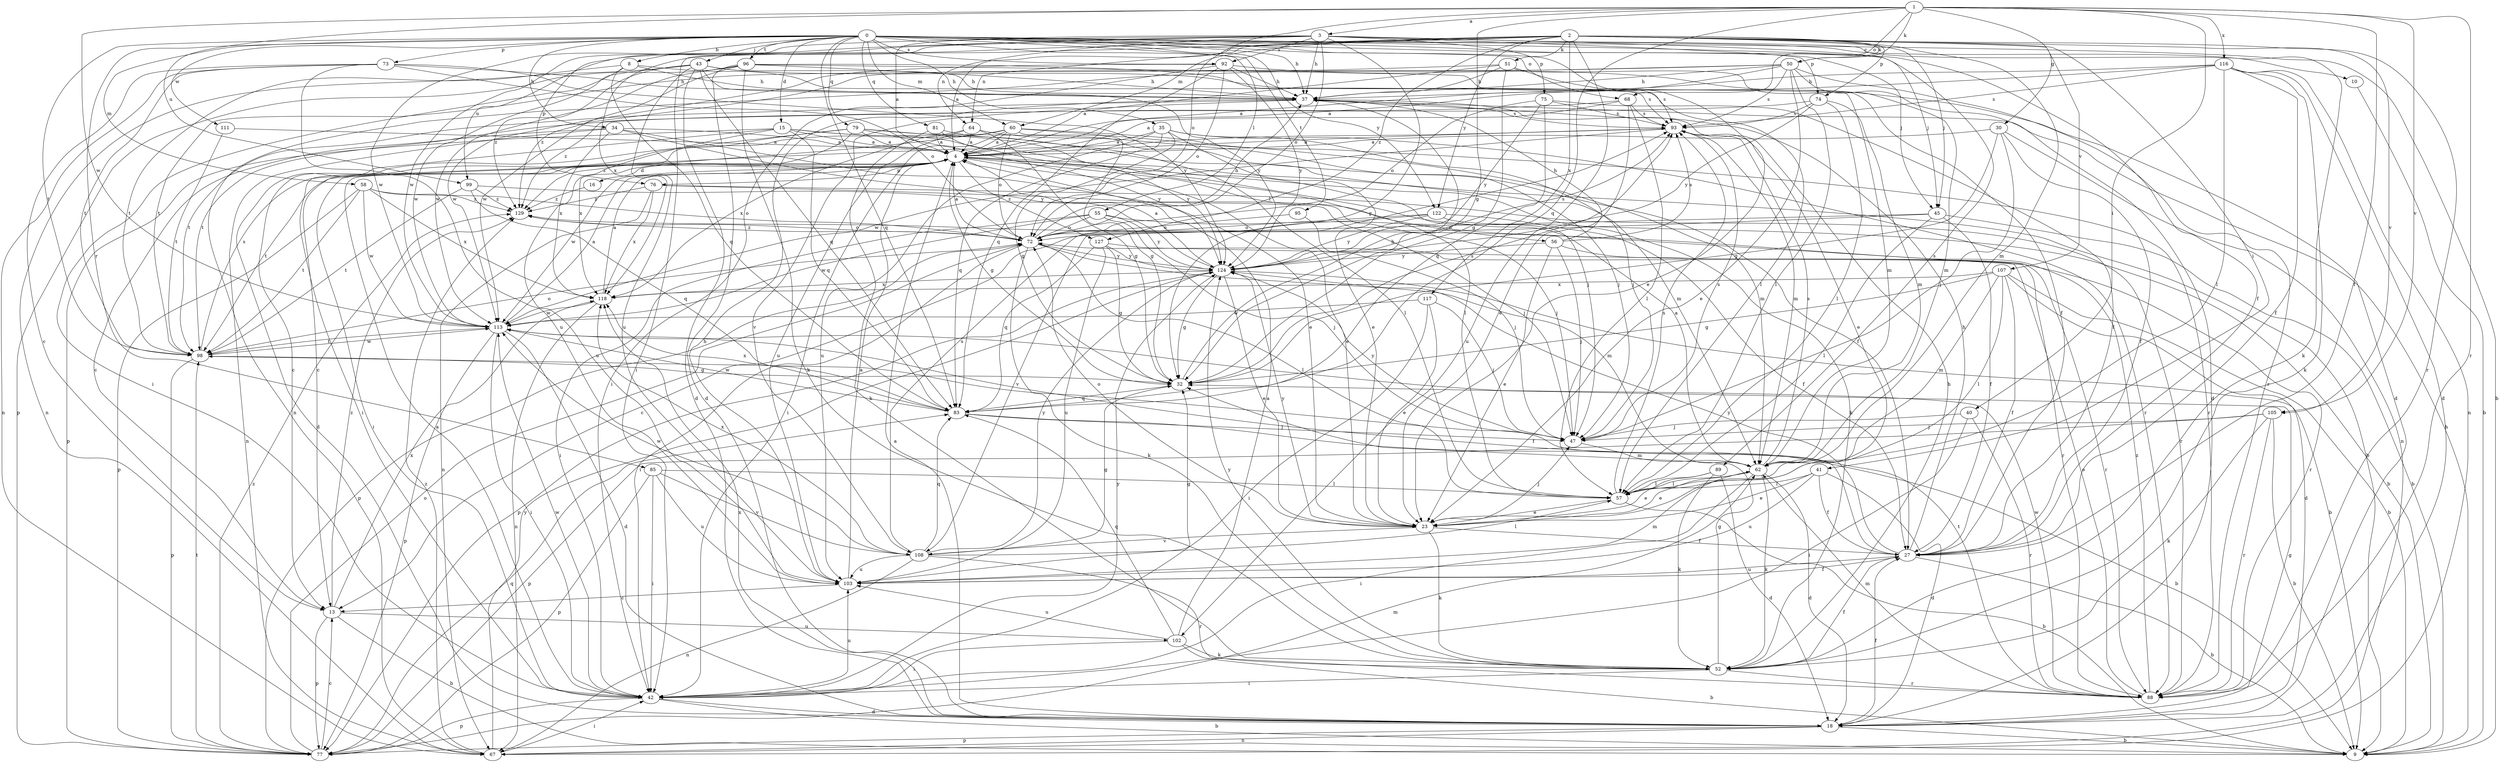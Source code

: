 strict digraph  {
0;
1;
2;
3;
4;
8;
9;
10;
13;
15;
16;
18;
23;
27;
30;
32;
34;
35;
37;
40;
41;
42;
43;
45;
47;
50;
51;
52;
55;
56;
57;
58;
60;
62;
64;
67;
68;
72;
73;
74;
75;
76;
77;
79;
81;
83;
85;
88;
89;
92;
93;
95;
96;
98;
99;
102;
103;
105;
107;
108;
111;
113;
116;
117;
118;
122;
124;
127;
129;
0 -> 8  [label=b];
0 -> 9  [label=b];
0 -> 10  [label=c];
0 -> 15  [label=d];
0 -> 23  [label=e];
0 -> 27  [label=f];
0 -> 34  [label=h];
0 -> 35  [label=h];
0 -> 37  [label=h];
0 -> 43  [label=j];
0 -> 45  [label=j];
0 -> 55  [label=l];
0 -> 58  [label=m];
0 -> 60  [label=m];
0 -> 68  [label=o];
0 -> 73  [label=p];
0 -> 79  [label=q];
0 -> 81  [label=q];
0 -> 83  [label=q];
0 -> 85  [label=r];
0 -> 89  [label=s];
0 -> 92  [label=s];
0 -> 95  [label=t];
0 -> 96  [label=t];
0 -> 98  [label=t];
0 -> 111  [label=w];
0 -> 122  [label=y];
1 -> 3  [label=a];
1 -> 27  [label=f];
1 -> 30  [label=g];
1 -> 32  [label=g];
1 -> 40  [label=i];
1 -> 50  [label=k];
1 -> 68  [label=o];
1 -> 72  [label=o];
1 -> 83  [label=q];
1 -> 88  [label=r];
1 -> 99  [label=u];
1 -> 105  [label=v];
1 -> 113  [label=w];
1 -> 116  [label=x];
2 -> 4  [label=a];
2 -> 41  [label=i];
2 -> 45  [label=j];
2 -> 50  [label=k];
2 -> 51  [label=k];
2 -> 60  [label=m];
2 -> 62  [label=m];
2 -> 64  [label=n];
2 -> 74  [label=p];
2 -> 88  [label=r];
2 -> 99  [label=u];
2 -> 102  [label=u];
2 -> 105  [label=v];
2 -> 107  [label=v];
2 -> 113  [label=w];
2 -> 117  [label=x];
2 -> 118  [label=x];
2 -> 122  [label=y];
2 -> 127  [label=z];
3 -> 4  [label=a];
3 -> 32  [label=g];
3 -> 37  [label=h];
3 -> 42  [label=i];
3 -> 45  [label=j];
3 -> 52  [label=k];
3 -> 64  [label=n];
3 -> 72  [label=o];
3 -> 74  [label=p];
3 -> 75  [label=p];
3 -> 76  [label=p];
3 -> 92  [label=s];
3 -> 113  [label=w];
4 -> 9  [label=b];
4 -> 16  [label=d];
4 -> 23  [label=e];
4 -> 32  [label=g];
4 -> 42  [label=i];
4 -> 52  [label=k];
4 -> 56  [label=l];
4 -> 76  [label=p];
4 -> 98  [label=t];
4 -> 113  [label=w];
4 -> 127  [label=z];
8 -> 37  [label=h];
8 -> 42  [label=i];
8 -> 57  [label=l];
8 -> 83  [label=q];
8 -> 98  [label=t];
9 -> 37  [label=h];
10 -> 9  [label=b];
13 -> 9  [label=b];
13 -> 77  [label=p];
13 -> 102  [label=u];
13 -> 118  [label=x];
13 -> 129  [label=z];
15 -> 4  [label=a];
15 -> 18  [label=d];
15 -> 47  [label=j];
15 -> 57  [label=l];
15 -> 77  [label=p];
15 -> 83  [label=q];
15 -> 103  [label=u];
16 -> 129  [label=z];
18 -> 4  [label=a];
18 -> 9  [label=b];
18 -> 27  [label=f];
18 -> 32  [label=g];
18 -> 67  [label=n];
18 -> 77  [label=p];
18 -> 118  [label=x];
23 -> 27  [label=f];
23 -> 47  [label=j];
23 -> 52  [label=k];
23 -> 72  [label=o];
23 -> 108  [label=v];
23 -> 124  [label=y];
27 -> 9  [label=b];
27 -> 37  [label=h];
27 -> 103  [label=u];
27 -> 124  [label=y];
30 -> 4  [label=a];
30 -> 27  [label=f];
30 -> 32  [label=g];
30 -> 47  [label=j];
30 -> 67  [label=n];
32 -> 37  [label=h];
32 -> 83  [label=q];
32 -> 93  [label=s];
34 -> 4  [label=a];
34 -> 13  [label=c];
34 -> 23  [label=e];
34 -> 67  [label=n];
34 -> 118  [label=x];
34 -> 124  [label=y];
35 -> 4  [label=a];
35 -> 23  [label=e];
35 -> 32  [label=g];
35 -> 47  [label=j];
35 -> 83  [label=q];
35 -> 88  [label=r];
35 -> 103  [label=u];
37 -> 93  [label=s];
37 -> 98  [label=t];
37 -> 108  [label=v];
40 -> 42  [label=i];
40 -> 47  [label=j];
40 -> 88  [label=r];
41 -> 18  [label=d];
41 -> 23  [label=e];
41 -> 27  [label=f];
41 -> 57  [label=l];
41 -> 103  [label=u];
42 -> 4  [label=a];
42 -> 9  [label=b];
42 -> 18  [label=d];
42 -> 77  [label=p];
42 -> 103  [label=u];
42 -> 113  [label=w];
42 -> 124  [label=y];
43 -> 18  [label=d];
43 -> 37  [label=h];
43 -> 62  [label=m];
43 -> 67  [label=n];
43 -> 83  [label=q];
43 -> 103  [label=u];
43 -> 113  [label=w];
43 -> 124  [label=y];
43 -> 129  [label=z];
45 -> 9  [label=b];
45 -> 27  [label=f];
45 -> 57  [label=l];
45 -> 72  [label=o];
45 -> 108  [label=v];
47 -> 62  [label=m];
47 -> 93  [label=s];
47 -> 124  [label=y];
50 -> 4  [label=a];
50 -> 18  [label=d];
50 -> 23  [label=e];
50 -> 37  [label=h];
50 -> 57  [label=l];
50 -> 67  [label=n];
50 -> 88  [label=r];
50 -> 93  [label=s];
50 -> 98  [label=t];
51 -> 4  [label=a];
51 -> 32  [label=g];
51 -> 37  [label=h];
51 -> 62  [label=m];
51 -> 93  [label=s];
51 -> 113  [label=w];
52 -> 27  [label=f];
52 -> 32  [label=g];
52 -> 37  [label=h];
52 -> 42  [label=i];
52 -> 88  [label=r];
52 -> 124  [label=y];
55 -> 42  [label=i];
55 -> 47  [label=j];
55 -> 72  [label=o];
55 -> 88  [label=r];
55 -> 113  [label=w];
55 -> 124  [label=y];
56 -> 23  [label=e];
56 -> 37  [label=h];
56 -> 47  [label=j];
56 -> 88  [label=r];
56 -> 93  [label=s];
56 -> 124  [label=y];
57 -> 9  [label=b];
57 -> 23  [label=e];
57 -> 93  [label=s];
58 -> 72  [label=o];
58 -> 77  [label=p];
58 -> 98  [label=t];
58 -> 113  [label=w];
58 -> 118  [label=x];
58 -> 129  [label=z];
60 -> 4  [label=a];
60 -> 13  [label=c];
60 -> 32  [label=g];
60 -> 42  [label=i];
60 -> 62  [label=m];
60 -> 72  [label=o];
60 -> 88  [label=r];
60 -> 129  [label=z];
62 -> 4  [label=a];
62 -> 18  [label=d];
62 -> 23  [label=e];
62 -> 42  [label=i];
62 -> 52  [label=k];
62 -> 57  [label=l];
62 -> 93  [label=s];
64 -> 4  [label=a];
64 -> 32  [label=g];
64 -> 47  [label=j];
64 -> 103  [label=u];
64 -> 118  [label=x];
67 -> 42  [label=i];
67 -> 124  [label=y];
67 -> 129  [label=z];
68 -> 4  [label=a];
68 -> 23  [label=e];
68 -> 57  [label=l];
68 -> 93  [label=s];
68 -> 129  [label=z];
72 -> 4  [label=a];
72 -> 37  [label=h];
72 -> 42  [label=i];
72 -> 52  [label=k];
72 -> 57  [label=l];
72 -> 62  [label=m];
72 -> 77  [label=p];
72 -> 124  [label=y];
72 -> 129  [label=z];
73 -> 13  [label=c];
73 -> 37  [label=h];
73 -> 67  [label=n];
73 -> 72  [label=o];
73 -> 98  [label=t];
73 -> 103  [label=u];
73 -> 124  [label=y];
74 -> 57  [label=l];
74 -> 62  [label=m];
74 -> 93  [label=s];
74 -> 98  [label=t];
74 -> 124  [label=y];
75 -> 27  [label=f];
75 -> 72  [label=o];
75 -> 83  [label=q];
75 -> 93  [label=s];
75 -> 124  [label=y];
76 -> 47  [label=j];
76 -> 67  [label=n];
76 -> 88  [label=r];
76 -> 118  [label=x];
76 -> 129  [label=z];
77 -> 13  [label=c];
77 -> 62  [label=m];
77 -> 72  [label=o];
77 -> 83  [label=q];
77 -> 98  [label=t];
77 -> 129  [label=z];
79 -> 4  [label=a];
79 -> 13  [label=c];
79 -> 27  [label=f];
79 -> 42  [label=i];
79 -> 62  [label=m];
79 -> 118  [label=x];
79 -> 124  [label=y];
81 -> 4  [label=a];
81 -> 52  [label=k];
81 -> 57  [label=l];
81 -> 124  [label=y];
83 -> 9  [label=b];
83 -> 47  [label=j];
83 -> 113  [label=w];
83 -> 118  [label=x];
85 -> 42  [label=i];
85 -> 57  [label=l];
85 -> 77  [label=p];
85 -> 103  [label=u];
85 -> 108  [label=v];
88 -> 62  [label=m];
88 -> 72  [label=o];
88 -> 98  [label=t];
88 -> 113  [label=w];
88 -> 129  [label=z];
89 -> 18  [label=d];
89 -> 23  [label=e];
89 -> 52  [label=k];
89 -> 57  [label=l];
92 -> 18  [label=d];
92 -> 37  [label=h];
92 -> 42  [label=i];
92 -> 72  [label=o];
92 -> 83  [label=q];
92 -> 113  [label=w];
92 -> 124  [label=y];
93 -> 4  [label=a];
93 -> 23  [label=e];
93 -> 62  [label=m];
93 -> 113  [label=w];
95 -> 47  [label=j];
95 -> 72  [label=o];
96 -> 18  [label=d];
96 -> 27  [label=f];
96 -> 37  [label=h];
96 -> 52  [label=k];
96 -> 77  [label=p];
96 -> 93  [label=s];
96 -> 113  [label=w];
96 -> 129  [label=z];
98 -> 32  [label=g];
98 -> 72  [label=o];
98 -> 77  [label=p];
98 -> 93  [label=s];
98 -> 113  [label=w];
99 -> 47  [label=j];
99 -> 83  [label=q];
99 -> 98  [label=t];
99 -> 129  [label=z];
102 -> 4  [label=a];
102 -> 9  [label=b];
102 -> 42  [label=i];
102 -> 52  [label=k];
102 -> 83  [label=q];
102 -> 103  [label=u];
103 -> 4  [label=a];
103 -> 13  [label=c];
103 -> 27  [label=f];
103 -> 32  [label=g];
103 -> 37  [label=h];
103 -> 62  [label=m];
105 -> 9  [label=b];
105 -> 47  [label=j];
105 -> 52  [label=k];
105 -> 77  [label=p];
105 -> 88  [label=r];
107 -> 9  [label=b];
107 -> 18  [label=d];
107 -> 27  [label=f];
107 -> 32  [label=g];
107 -> 57  [label=l];
107 -> 62  [label=m];
107 -> 118  [label=x];
108 -> 32  [label=g];
108 -> 57  [label=l];
108 -> 67  [label=n];
108 -> 83  [label=q];
108 -> 88  [label=r];
108 -> 93  [label=s];
108 -> 103  [label=u];
108 -> 113  [label=w];
108 -> 118  [label=x];
108 -> 124  [label=y];
111 -> 4  [label=a];
111 -> 98  [label=t];
113 -> 4  [label=a];
113 -> 18  [label=d];
113 -> 27  [label=f];
113 -> 42  [label=i];
113 -> 77  [label=p];
113 -> 98  [label=t];
116 -> 4  [label=a];
116 -> 18  [label=d];
116 -> 27  [label=f];
116 -> 37  [label=h];
116 -> 52  [label=k];
116 -> 57  [label=l];
116 -> 67  [label=n];
116 -> 93  [label=s];
117 -> 23  [label=e];
117 -> 42  [label=i];
117 -> 47  [label=j];
117 -> 113  [label=w];
118 -> 4  [label=a];
118 -> 67  [label=n];
118 -> 113  [label=w];
122 -> 9  [label=b];
122 -> 13  [label=c];
122 -> 27  [label=f];
122 -> 72  [label=o];
122 -> 124  [label=y];
124 -> 4  [label=a];
124 -> 9  [label=b];
124 -> 23  [label=e];
124 -> 32  [label=g];
124 -> 77  [label=p];
124 -> 93  [label=s];
124 -> 118  [label=x];
127 -> 32  [label=g];
127 -> 83  [label=q];
127 -> 88  [label=r];
127 -> 103  [label=u];
127 -> 124  [label=y];
129 -> 72  [label=o];
}
